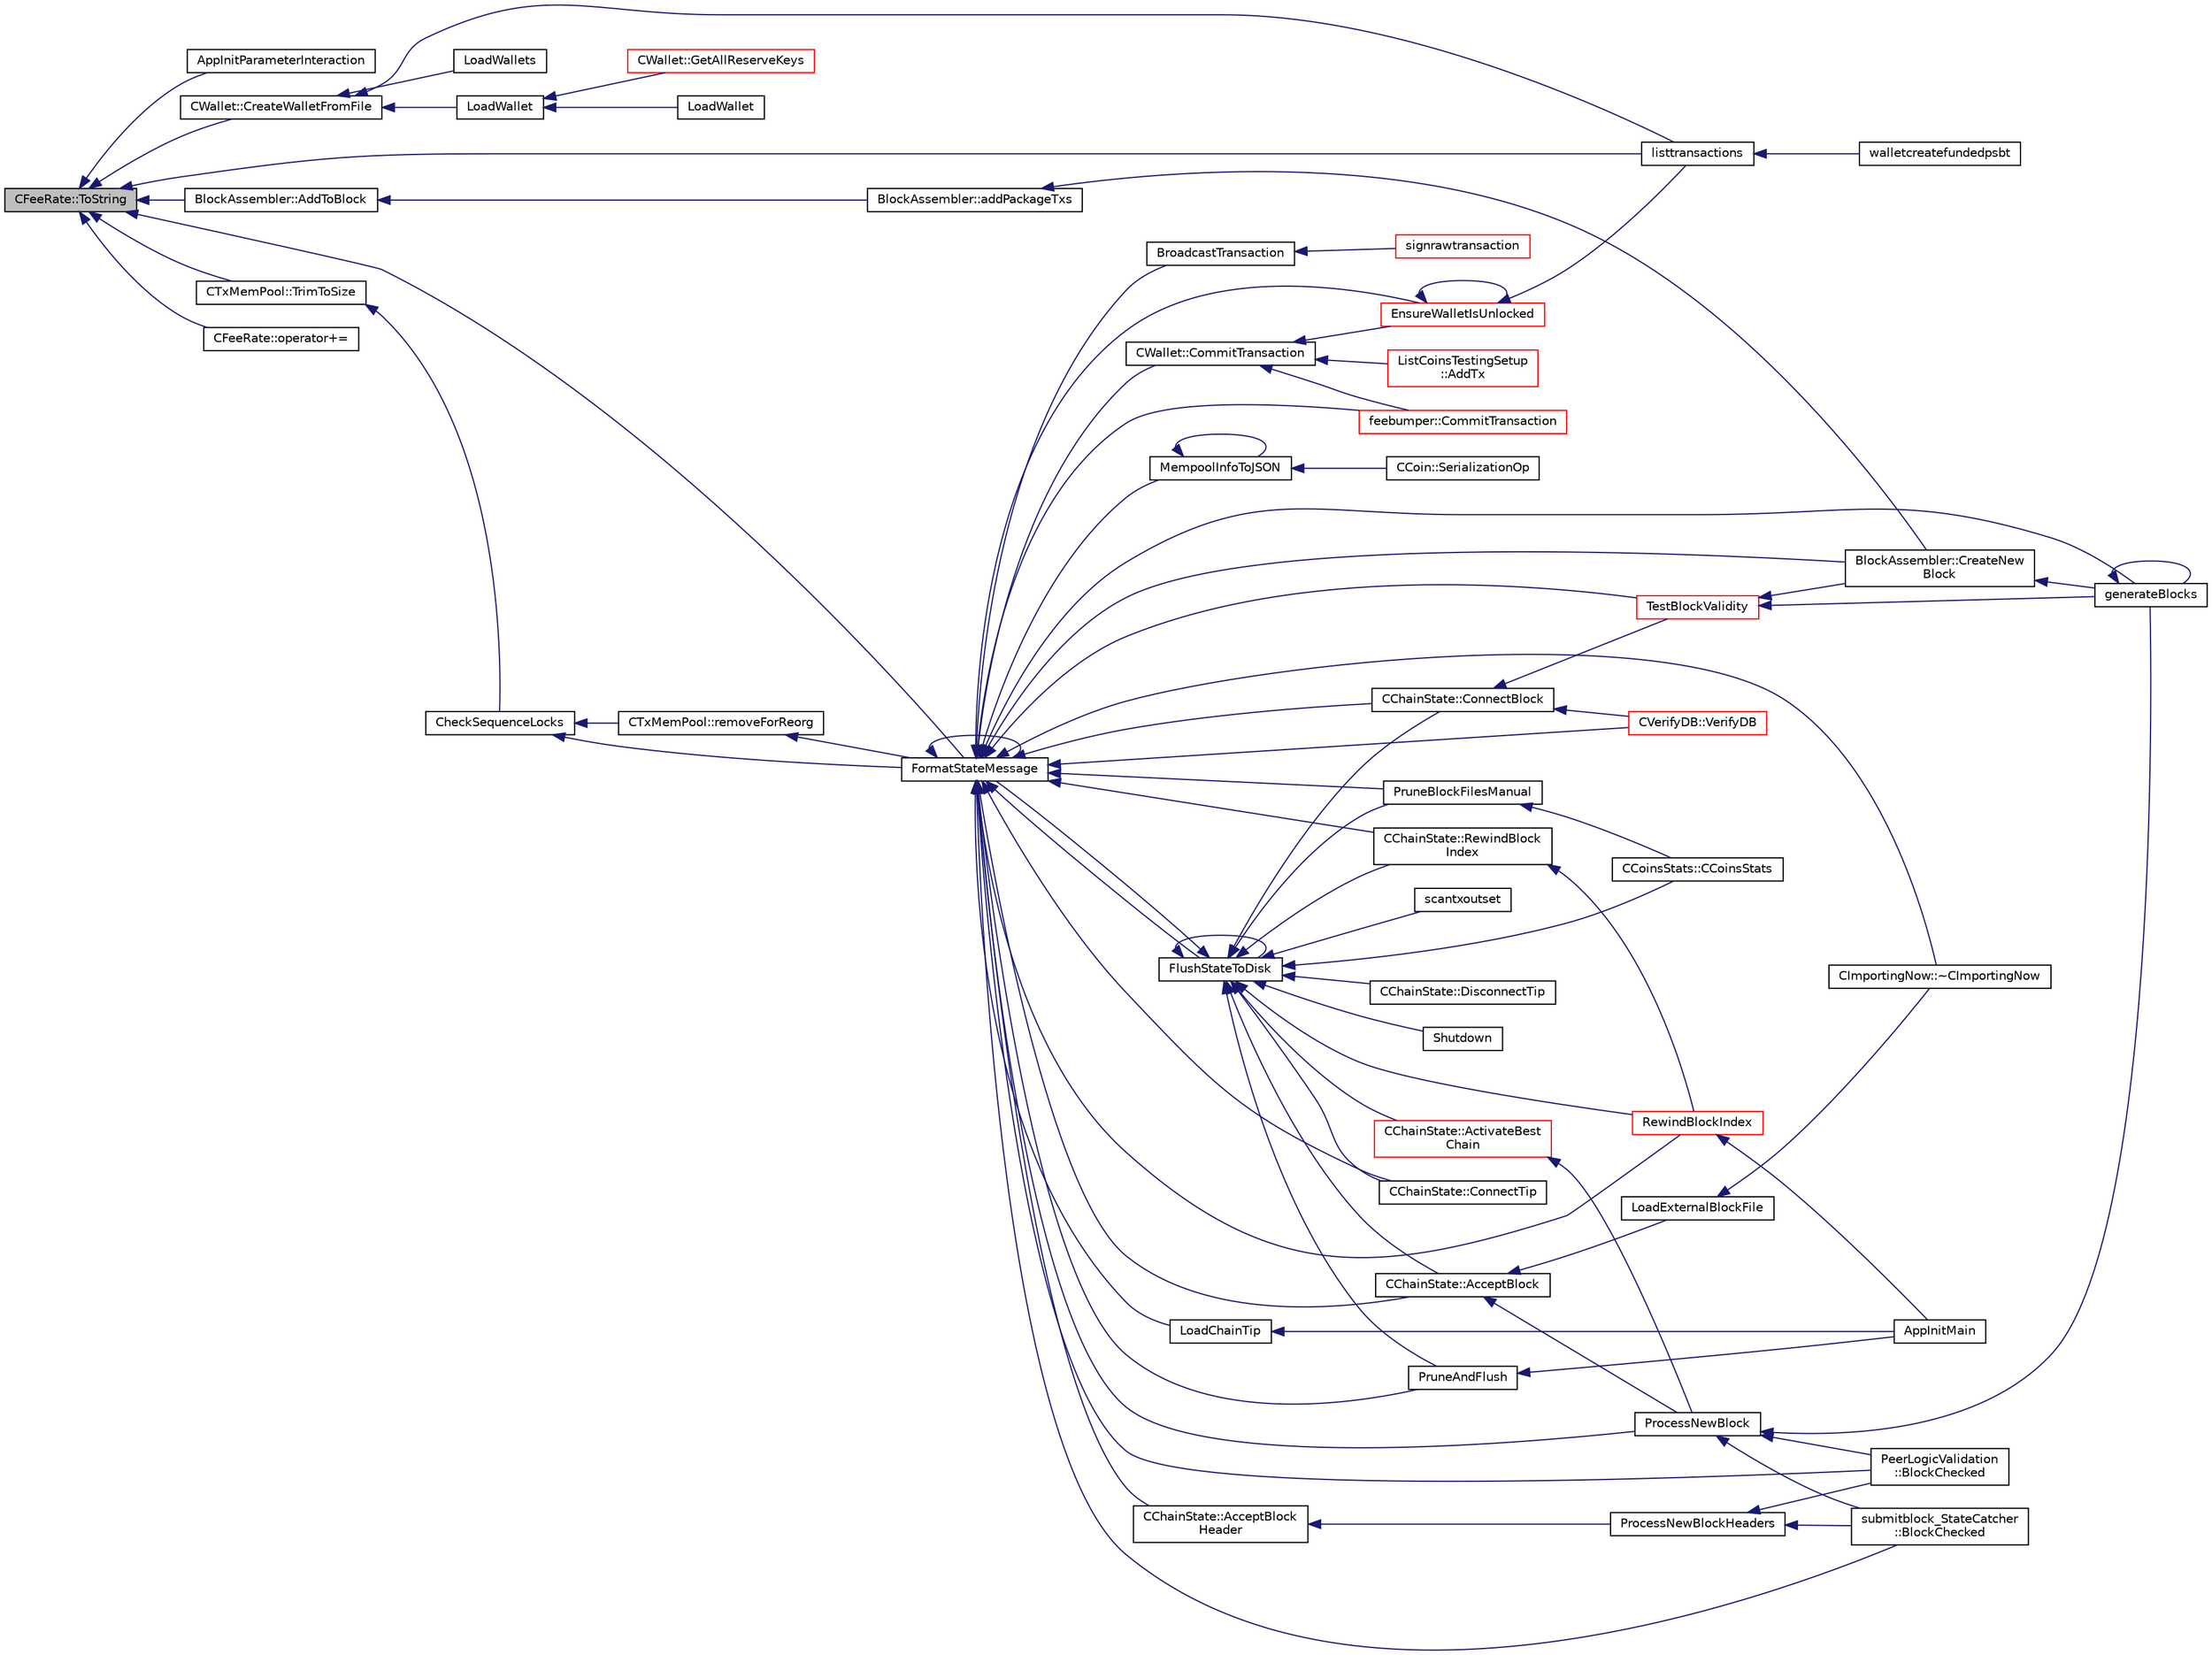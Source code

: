 digraph "CFeeRate::ToString"
{
  edge [fontname="Helvetica",fontsize="10",labelfontname="Helvetica",labelfontsize="10"];
  node [fontname="Helvetica",fontsize="10",shape=record];
  rankdir="LR";
  Node1 [label="CFeeRate::ToString",height=0.2,width=0.4,color="black", fillcolor="grey75", style="filled", fontcolor="black"];
  Node1 -> Node2 [dir="back",color="midnightblue",fontsize="10",style="solid",fontname="Helvetica"];
  Node2 [label="AppInitParameterInteraction",height=0.2,width=0.4,color="black", fillcolor="white", style="filled",URL="$init_8h.html#a8c93f3a0ec8f251966c4de603f33e56a",tooltip="Initialization: parameter interaction. "];
  Node1 -> Node3 [dir="back",color="midnightblue",fontsize="10",style="solid",fontname="Helvetica"];
  Node3 [label="CWallet::CreateWalletFromFile",height=0.2,width=0.4,color="black", fillcolor="white", style="filled",URL="$class_c_wallet.html#a00d12e080cca1a55e7b6d6c74c235a09"];
  Node3 -> Node4 [dir="back",color="midnightblue",fontsize="10",style="solid",fontname="Helvetica"];
  Node4 [label="LoadWallets",height=0.2,width=0.4,color="black", fillcolor="white", style="filled",URL="$wallet_2wallet_8h.html#aae72a893f3fdc7a8287e9108a1a69915",tooltip="Load wallet databases. "];
  Node3 -> Node5 [dir="back",color="midnightblue",fontsize="10",style="solid",fontname="Helvetica"];
  Node5 [label="LoadWallet",height=0.2,width=0.4,color="black", fillcolor="white", style="filled",URL="$wallet_2wallet_8h.html#ab115d1b86c25902d2a32d7a919382bd1"];
  Node5 -> Node6 [dir="back",color="midnightblue",fontsize="10",style="solid",fontname="Helvetica"];
  Node6 [label="LoadWallet",height=0.2,width=0.4,color="black", fillcolor="white", style="filled",URL="$wallet_2wallet_8cpp.html#a1e3b0724aabb0c37fda10ce9f4c86432"];
  Node5 -> Node7 [dir="back",color="midnightblue",fontsize="10",style="solid",fontname="Helvetica"];
  Node7 [label="CWallet::GetAllReserveKeys",height=0.2,width=0.4,color="red", fillcolor="white", style="filled",URL="$class_c_wallet.html#a112db1b8ea4c0bc36d6674ffeaaa55a7"];
  Node3 -> Node8 [dir="back",color="midnightblue",fontsize="10",style="solid",fontname="Helvetica"];
  Node8 [label="listtransactions",height=0.2,width=0.4,color="black", fillcolor="white", style="filled",URL="$rpcwallet_8cpp.html#a74b85c92ee6a84277c73b74f2e212bff"];
  Node8 -> Node9 [dir="back",color="midnightblue",fontsize="10",style="solid",fontname="Helvetica"];
  Node9 [label="walletcreatefundedpsbt",height=0.2,width=0.4,color="black", fillcolor="white", style="filled",URL="$rpcwallet_8cpp.html#afca55ac7a3c6c274b8b7b3e6eab9cd86"];
  Node1 -> Node10 [dir="back",color="midnightblue",fontsize="10",style="solid",fontname="Helvetica"];
  Node10 [label="BlockAssembler::AddToBlock",height=0.2,width=0.4,color="black", fillcolor="white", style="filled",URL="$class_block_assembler.html#a3bb43b38f5af6bac3cdeb9c811865884",tooltip="Add a tx to the block. "];
  Node10 -> Node11 [dir="back",color="midnightblue",fontsize="10",style="solid",fontname="Helvetica"];
  Node11 [label="BlockAssembler::addPackageTxs",height=0.2,width=0.4,color="black", fillcolor="white", style="filled",URL="$class_block_assembler.html#ac88956b3067e44661e837505d1540aa0",tooltip="Add transactions based on feerate including unconfirmed ancestors Increments nPackagesSelected / nDes..."];
  Node11 -> Node12 [dir="back",color="midnightblue",fontsize="10",style="solid",fontname="Helvetica"];
  Node12 [label="BlockAssembler::CreateNew\lBlock",height=0.2,width=0.4,color="black", fillcolor="white", style="filled",URL="$class_block_assembler.html#acd45f01ed2556e805c82907def19efcb",tooltip="Construct a new block template with coinbase to scriptPubKeyIn. "];
  Node12 -> Node13 [dir="back",color="midnightblue",fontsize="10",style="solid",fontname="Helvetica"];
  Node13 [label="generateBlocks",height=0.2,width=0.4,color="black", fillcolor="white", style="filled",URL="$mining_8h.html#a4910d289954727eb7c4c24a6b3c50c55",tooltip="Generate blocks (mine) "];
  Node13 -> Node13 [dir="back",color="midnightblue",fontsize="10",style="solid",fontname="Helvetica"];
  Node1 -> Node14 [dir="back",color="midnightblue",fontsize="10",style="solid",fontname="Helvetica"];
  Node14 [label="CFeeRate::operator+=",height=0.2,width=0.4,color="black", fillcolor="white", style="filled",URL="$class_c_fee_rate.html#a1fbba9885f4a29778458333b6c780bb9"];
  Node1 -> Node15 [dir="back",color="midnightblue",fontsize="10",style="solid",fontname="Helvetica"];
  Node15 [label="CTxMemPool::TrimToSize",height=0.2,width=0.4,color="black", fillcolor="white", style="filled",URL="$class_c_tx_mem_pool.html#adb0214b2760eaedf15eb351348bc4f43",tooltip="Remove transactions from the mempool until its dynamic size is <= sizelimit. "];
  Node15 -> Node16 [dir="back",color="midnightblue",fontsize="10",style="solid",fontname="Helvetica"];
  Node16 [label="CheckSequenceLocks",height=0.2,width=0.4,color="black", fillcolor="white", style="filled",URL="$validation_8h.html#a666c20fae7b9d75f2d9f4fedd059995a",tooltip="Check if transaction will be BIP 68 final in the next block to be created. "];
  Node16 -> Node17 [dir="back",color="midnightblue",fontsize="10",style="solid",fontname="Helvetica"];
  Node17 [label="CTxMemPool::removeForReorg",height=0.2,width=0.4,color="black", fillcolor="white", style="filled",URL="$class_c_tx_mem_pool.html#a14d49e10e7c1a12335bf983891c1ed07"];
  Node17 -> Node18 [dir="back",color="midnightblue",fontsize="10",style="solid",fontname="Helvetica"];
  Node18 [label="FormatStateMessage",height=0.2,width=0.4,color="black", fillcolor="white", style="filled",URL="$validation_8h.html#a86ed1d2d0837b905d74c2e4192b6c06a",tooltip="Convert CValidationState to a human-readable message for logging. "];
  Node18 -> Node19 [dir="back",color="midnightblue",fontsize="10",style="solid",fontname="Helvetica"];
  Node19 [label="CImportingNow::~CImportingNow",height=0.2,width=0.4,color="black", fillcolor="white", style="filled",URL="$struct_c_importing_now.html#a0e449b23ac612ff3ff491d989fd08a18"];
  Node18 -> Node20 [dir="back",color="midnightblue",fontsize="10",style="solid",fontname="Helvetica"];
  Node20 [label="CWallet::CommitTransaction",height=0.2,width=0.4,color="black", fillcolor="white", style="filled",URL="$group___actions.html#ga75138cd0a823269a3f7ac6c34d2ae115",tooltip="Call after CreateTransaction unless you want to abort. "];
  Node20 -> Node21 [dir="back",color="midnightblue",fontsize="10",style="solid",fontname="Helvetica"];
  Node21 [label="feebumper::CommitTransaction",height=0.2,width=0.4,color="red", fillcolor="white", style="filled",URL="$namespacefeebumper.html#a77c8ee472d015d24111564e708750b66",tooltip="Commit the bumpfee transaction. "];
  Node20 -> Node22 [dir="back",color="midnightblue",fontsize="10",style="solid",fontname="Helvetica"];
  Node22 [label="EnsureWalletIsUnlocked",height=0.2,width=0.4,color="red", fillcolor="white", style="filled",URL="$rpcwallet_8h.html#aae9bc665151c5bab626a7ffcaeed9c0d"];
  Node22 -> Node22 [dir="back",color="midnightblue",fontsize="10",style="solid",fontname="Helvetica"];
  Node22 -> Node8 [dir="back",color="midnightblue",fontsize="10",style="solid",fontname="Helvetica"];
  Node20 -> Node23 [dir="back",color="midnightblue",fontsize="10",style="solid",fontname="Helvetica"];
  Node23 [label="ListCoinsTestingSetup\l::AddTx",height=0.2,width=0.4,color="red", fillcolor="white", style="filled",URL="$class_list_coins_testing_setup.html#a8ce37c5d8d073c901b91153f83c47ee8"];
  Node18 -> Node12 [dir="back",color="midnightblue",fontsize="10",style="solid",fontname="Helvetica"];
  Node18 -> Node24 [dir="back",color="midnightblue",fontsize="10",style="solid",fontname="Helvetica"];
  Node24 [label="PeerLogicValidation\l::BlockChecked",height=0.2,width=0.4,color="black", fillcolor="white", style="filled",URL="$class_peer_logic_validation.html#a124965d7310e0df08cc027d4e1cbbe7b",tooltip="Overridden from CValidationInterface. "];
  Node18 -> Node25 [dir="back",color="midnightblue",fontsize="10",style="solid",fontname="Helvetica"];
  Node25 [label="BroadcastTransaction",height=0.2,width=0.4,color="black", fillcolor="white", style="filled",URL="$node_2transaction_8h.html#a79bd3efb52d56050ad796b0bc07c611e",tooltip="Broadcast a transaction. "];
  Node25 -> Node26 [dir="back",color="midnightblue",fontsize="10",style="solid",fontname="Helvetica"];
  Node26 [label="signrawtransaction",height=0.2,width=0.4,color="red", fillcolor="white", style="filled",URL="$rawtransaction_8cpp.html#a5b2abfea4548c97e780cfae39f9ac11b"];
  Node18 -> Node27 [dir="back",color="midnightblue",fontsize="10",style="solid",fontname="Helvetica"];
  Node27 [label="MempoolInfoToJSON",height=0.2,width=0.4,color="black", fillcolor="white", style="filled",URL="$blockchain_8h.html#a80859ca39e0f7b317d4965b47a1df62b",tooltip="Mempool information to JSON. "];
  Node27 -> Node28 [dir="back",color="midnightblue",fontsize="10",style="solid",fontname="Helvetica"];
  Node28 [label="CCoin::SerializationOp",height=0.2,width=0.4,color="black", fillcolor="white", style="filled",URL="$struct_c_coin.html#a2a0a2532bdacb03b087b3b0a400830ec"];
  Node27 -> Node27 [dir="back",color="midnightblue",fontsize="10",style="solid",fontname="Helvetica"];
  Node18 -> Node13 [dir="back",color="midnightblue",fontsize="10",style="solid",fontname="Helvetica"];
  Node18 -> Node29 [dir="back",color="midnightblue",fontsize="10",style="solid",fontname="Helvetica"];
  Node29 [label="submitblock_StateCatcher\l::BlockChecked",height=0.2,width=0.4,color="black", fillcolor="white", style="filled",URL="$classsubmitblock___state_catcher.html#a89abec4d0d8ea6b2cd651439e3a4f45f",tooltip="Notifies listeners of a block validation result. "];
  Node18 -> Node18 [dir="back",color="midnightblue",fontsize="10",style="solid",fontname="Helvetica"];
  Node18 -> Node30 [dir="back",color="midnightblue",fontsize="10",style="solid",fontname="Helvetica"];
  Node30 [label="CChainState::ConnectBlock",height=0.2,width=0.4,color="black", fillcolor="white", style="filled",URL="$class_c_chain_state.html#a06a01f2d89b7a40b5341083aa522a1e2",tooltip="Apply the effects of this block (with given index) on the UTXO set represented by coins..."];
  Node30 -> Node31 [dir="back",color="midnightblue",fontsize="10",style="solid",fontname="Helvetica"];
  Node31 [label="TestBlockValidity",height=0.2,width=0.4,color="red", fillcolor="white", style="filled",URL="$validation_8h.html#a0ec350d618710819b35262406646a0ab",tooltip="Check a block is completely valid from start to finish (only works on top of our current best block) ..."];
  Node31 -> Node12 [dir="back",color="midnightblue",fontsize="10",style="solid",fontname="Helvetica"];
  Node31 -> Node13 [dir="back",color="midnightblue",fontsize="10",style="solid",fontname="Helvetica"];
  Node30 -> Node32 [dir="back",color="midnightblue",fontsize="10",style="solid",fontname="Helvetica"];
  Node32 [label="CVerifyDB::VerifyDB",height=0.2,width=0.4,color="red", fillcolor="white", style="filled",URL="$class_c_verify_d_b.html#af12e07230f20d23cf01d417d0e785c49"];
  Node18 -> Node33 [dir="back",color="midnightblue",fontsize="10",style="solid",fontname="Helvetica"];
  Node33 [label="FlushStateToDisk",height=0.2,width=0.4,color="black", fillcolor="white", style="filled",URL="$validation_8h.html#a0d01c135cc5a05475e3dc3910c9888da",tooltip="Flush all state, indexes and buffers to disk. "];
  Node33 -> Node34 [dir="back",color="midnightblue",fontsize="10",style="solid",fontname="Helvetica"];
  Node34 [label="Shutdown",height=0.2,width=0.4,color="black", fillcolor="white", style="filled",URL="$init_8h.html#aadf7f77f5efa149dc63b413e86cc63f3"];
  Node33 -> Node35 [dir="back",color="midnightblue",fontsize="10",style="solid",fontname="Helvetica"];
  Node35 [label="CCoinsStats::CCoinsStats",height=0.2,width=0.4,color="black", fillcolor="white", style="filled",URL="$struct_c_coins_stats.html#a3f68ce1f423e40599c8d3c4bf2d97aa9"];
  Node33 -> Node36 [dir="back",color="midnightblue",fontsize="10",style="solid",fontname="Helvetica"];
  Node36 [label="scantxoutset",height=0.2,width=0.4,color="black", fillcolor="white", style="filled",URL="$blockchain_8cpp.html#af8ae2be64c52204527fac00aefc1151c"];
  Node33 -> Node18 [dir="back",color="midnightblue",fontsize="10",style="solid",fontname="Helvetica"];
  Node33 -> Node30 [dir="back",color="midnightblue",fontsize="10",style="solid",fontname="Helvetica"];
  Node33 -> Node33 [dir="back",color="midnightblue",fontsize="10",style="solid",fontname="Helvetica"];
  Node33 -> Node37 [dir="back",color="midnightblue",fontsize="10",style="solid",fontname="Helvetica"];
  Node37 [label="PruneAndFlush",height=0.2,width=0.4,color="black", fillcolor="white", style="filled",URL="$validation_8h.html#afccc404d3f648d7834ee7522ca348b41",tooltip="Prune block files and flush state to disk. "];
  Node37 -> Node38 [dir="back",color="midnightblue",fontsize="10",style="solid",fontname="Helvetica"];
  Node38 [label="AppInitMain",height=0.2,width=0.4,color="black", fillcolor="white", style="filled",URL="$init_8h.html#a15f6e0c217711d40a5433e55748b731d",tooltip="Bitcoin core main initialization. "];
  Node33 -> Node39 [dir="back",color="midnightblue",fontsize="10",style="solid",fontname="Helvetica"];
  Node39 [label="CChainState::DisconnectTip",height=0.2,width=0.4,color="black", fillcolor="white", style="filled",URL="$class_c_chain_state.html#a29c507c11fc5d2c34a3e7472e0d4dc07",tooltip="Disconnect chainActive&#39;s tip. "];
  Node33 -> Node40 [dir="back",color="midnightblue",fontsize="10",style="solid",fontname="Helvetica"];
  Node40 [label="CChainState::ConnectTip",height=0.2,width=0.4,color="black", fillcolor="white", style="filled",URL="$class_c_chain_state.html#a1ac66256eca2e5a25c7484f82b3b50ad",tooltip="Connect a new block to chainActive. "];
  Node33 -> Node41 [dir="back",color="midnightblue",fontsize="10",style="solid",fontname="Helvetica"];
  Node41 [label="CChainState::ActivateBest\lChain",height=0.2,width=0.4,color="red", fillcolor="white", style="filled",URL="$class_c_chain_state.html#a5a24c6da53ff4b725e2d1c8b4af007fe",tooltip="Make the best chain active, in multiple steps. "];
  Node41 -> Node42 [dir="back",color="midnightblue",fontsize="10",style="solid",fontname="Helvetica"];
  Node42 [label="ProcessNewBlock",height=0.2,width=0.4,color="black", fillcolor="white", style="filled",URL="$validation_8h.html#a32c6dfc4ade001f117ac3fac3da9d123",tooltip="Process an incoming block. "];
  Node42 -> Node24 [dir="back",color="midnightblue",fontsize="10",style="solid",fontname="Helvetica"];
  Node42 -> Node13 [dir="back",color="midnightblue",fontsize="10",style="solid",fontname="Helvetica"];
  Node42 -> Node29 [dir="back",color="midnightblue",fontsize="10",style="solid",fontname="Helvetica"];
  Node33 -> Node43 [dir="back",color="midnightblue",fontsize="10",style="solid",fontname="Helvetica"];
  Node43 [label="CChainState::AcceptBlock",height=0.2,width=0.4,color="black", fillcolor="white", style="filled",URL="$class_c_chain_state.html#a2a5e98600ce5a2b8ed3087972d1ee5a3",tooltip="Store block on disk. "];
  Node43 -> Node42 [dir="back",color="midnightblue",fontsize="10",style="solid",fontname="Helvetica"];
  Node43 -> Node44 [dir="back",color="midnightblue",fontsize="10",style="solid",fontname="Helvetica"];
  Node44 [label="LoadExternalBlockFile",height=0.2,width=0.4,color="black", fillcolor="white", style="filled",URL="$validation_8h.html#a7f6c6d38725bf1777775385e2f80c216",tooltip="Import blocks from an external file. "];
  Node44 -> Node19 [dir="back",color="midnightblue",fontsize="10",style="solid",fontname="Helvetica"];
  Node33 -> Node45 [dir="back",color="midnightblue",fontsize="10",style="solid",fontname="Helvetica"];
  Node45 [label="PruneBlockFilesManual",height=0.2,width=0.4,color="black", fillcolor="white", style="filled",URL="$validation_8h.html#a173f79e71650a53a095bc1d88d77d6f9",tooltip="Prune block files up to a given height. "];
  Node45 -> Node35 [dir="back",color="midnightblue",fontsize="10",style="solid",fontname="Helvetica"];
  Node33 -> Node46 [dir="back",color="midnightblue",fontsize="10",style="solid",fontname="Helvetica"];
  Node46 [label="CChainState::RewindBlock\lIndex",height=0.2,width=0.4,color="black", fillcolor="white", style="filled",URL="$class_c_chain_state.html#afc0586502e4dd4092c4a0707d329f6eb"];
  Node46 -> Node47 [dir="back",color="midnightblue",fontsize="10",style="solid",fontname="Helvetica"];
  Node47 [label="RewindBlockIndex",height=0.2,width=0.4,color="red", fillcolor="white", style="filled",URL="$validation_8h.html#a2e51de180124822c526ac8f82777fa32",tooltip="When there are blocks in the active chain with missing data, rewind the chainstate and remove them fr..."];
  Node47 -> Node38 [dir="back",color="midnightblue",fontsize="10",style="solid",fontname="Helvetica"];
  Node33 -> Node47 [dir="back",color="midnightblue",fontsize="10",style="solid",fontname="Helvetica"];
  Node18 -> Node37 [dir="back",color="midnightblue",fontsize="10",style="solid",fontname="Helvetica"];
  Node18 -> Node40 [dir="back",color="midnightblue",fontsize="10",style="solid",fontname="Helvetica"];
  Node18 -> Node48 [dir="back",color="midnightblue",fontsize="10",style="solid",fontname="Helvetica"];
  Node48 [label="CChainState::AcceptBlock\lHeader",height=0.2,width=0.4,color="black", fillcolor="white", style="filled",URL="$class_c_chain_state.html#ab70c11d94a3f6e5cae415521437ef627",tooltip="If a block header hasn&#39;t already been seen, call CheckBlockHeader on it, ensure that it doesn&#39;t desce..."];
  Node48 -> Node49 [dir="back",color="midnightblue",fontsize="10",style="solid",fontname="Helvetica"];
  Node49 [label="ProcessNewBlockHeaders",height=0.2,width=0.4,color="black", fillcolor="white", style="filled",URL="$validation_8h.html#ad959cc64d22660f1f561798040bb1f6a",tooltip="Process incoming block headers. "];
  Node49 -> Node24 [dir="back",color="midnightblue",fontsize="10",style="solid",fontname="Helvetica"];
  Node49 -> Node29 [dir="back",color="midnightblue",fontsize="10",style="solid",fontname="Helvetica"];
  Node18 -> Node43 [dir="back",color="midnightblue",fontsize="10",style="solid",fontname="Helvetica"];
  Node18 -> Node42 [dir="back",color="midnightblue",fontsize="10",style="solid",fontname="Helvetica"];
  Node18 -> Node31 [dir="back",color="midnightblue",fontsize="10",style="solid",fontname="Helvetica"];
  Node18 -> Node45 [dir="back",color="midnightblue",fontsize="10",style="solid",fontname="Helvetica"];
  Node18 -> Node50 [dir="back",color="midnightblue",fontsize="10",style="solid",fontname="Helvetica"];
  Node50 [label="LoadChainTip",height=0.2,width=0.4,color="black", fillcolor="white", style="filled",URL="$validation_8h.html#a3d5c8a89aff9de194bfa0ebc60be7d89",tooltip="Update the chain tip based on database information. "];
  Node50 -> Node38 [dir="back",color="midnightblue",fontsize="10",style="solid",fontname="Helvetica"];
  Node18 -> Node32 [dir="back",color="midnightblue",fontsize="10",style="solid",fontname="Helvetica"];
  Node18 -> Node46 [dir="back",color="midnightblue",fontsize="10",style="solid",fontname="Helvetica"];
  Node18 -> Node47 [dir="back",color="midnightblue",fontsize="10",style="solid",fontname="Helvetica"];
  Node18 -> Node21 [dir="back",color="midnightblue",fontsize="10",style="solid",fontname="Helvetica"];
  Node18 -> Node22 [dir="back",color="midnightblue",fontsize="10",style="solid",fontname="Helvetica"];
  Node16 -> Node18 [dir="back",color="midnightblue",fontsize="10",style="solid",fontname="Helvetica"];
  Node1 -> Node18 [dir="back",color="midnightblue",fontsize="10",style="solid",fontname="Helvetica"];
  Node1 -> Node8 [dir="back",color="midnightblue",fontsize="10",style="solid",fontname="Helvetica"];
}
